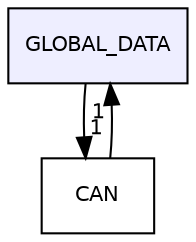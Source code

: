 digraph "GLOBAL_DATA" {
  compound=true
  node [ fontsize="10", fontname="Helvetica"];
  edge [ labelfontsize="10", labelfontname="Helvetica"];
  dir_44a5a6bb2d0311402a695e793fbbe5ac [shape=box, label="GLOBAL_DATA", style="filled", fillcolor="#eeeeff", pencolor="black", URL="dir_44a5a6bb2d0311402a695e793fbbe5ac.html"];
  dir_85f99c390bf4c27b62435416daf93629 [shape=box label="CAN" URL="dir_85f99c390bf4c27b62435416daf93629.html"];
  dir_85f99c390bf4c27b62435416daf93629->dir_44a5a6bb2d0311402a695e793fbbe5ac [headlabel="1", labeldistance=1.5 headhref="dir_000001_000005.html"];
  dir_44a5a6bb2d0311402a695e793fbbe5ac->dir_85f99c390bf4c27b62435416daf93629 [headlabel="1", labeldistance=1.5 headhref="dir_000005_000001.html"];
}
